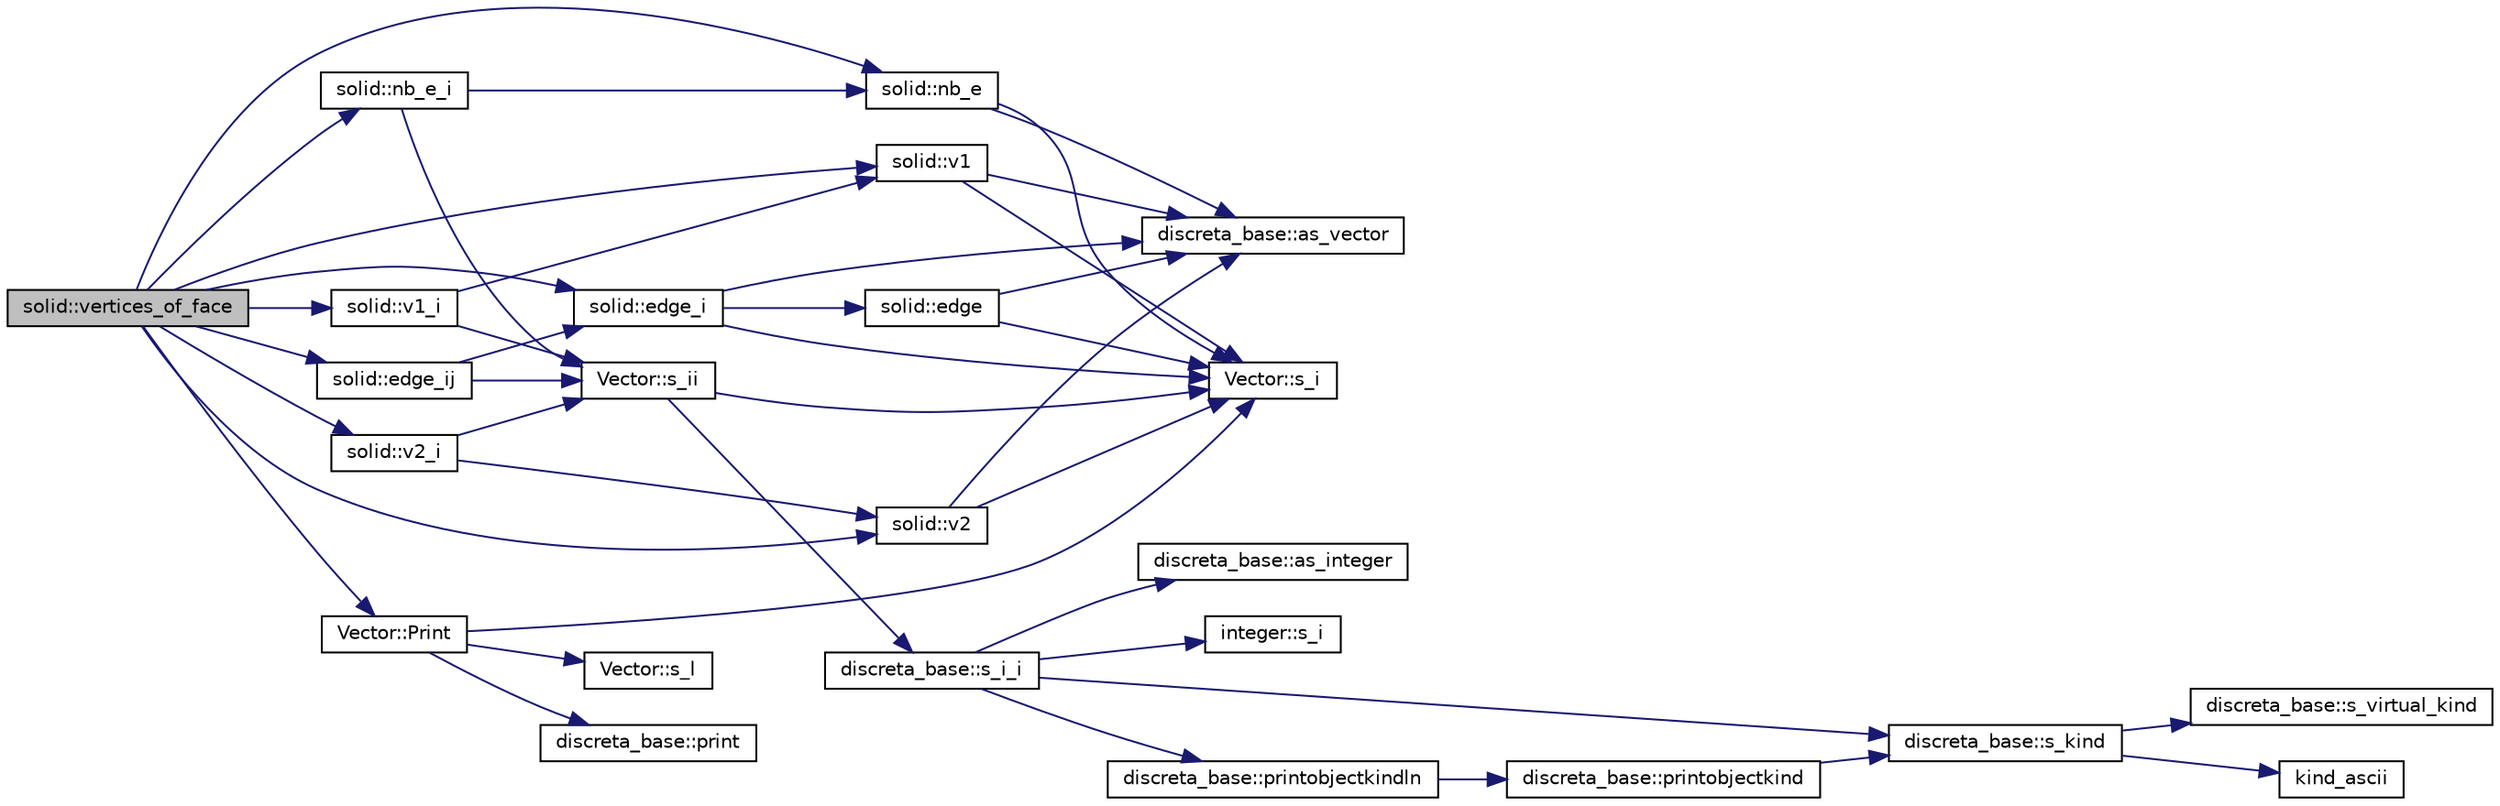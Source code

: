 digraph "solid::vertices_of_face"
{
  edge [fontname="Helvetica",fontsize="10",labelfontname="Helvetica",labelfontsize="10"];
  node [fontname="Helvetica",fontsize="10",shape=record];
  rankdir="LR";
  Node4627 [label="solid::vertices_of_face",height=0.2,width=0.4,color="black", fillcolor="grey75", style="filled", fontcolor="black"];
  Node4627 -> Node4628 [color="midnightblue",fontsize="10",style="solid",fontname="Helvetica"];
  Node4628 [label="solid::nb_e",height=0.2,width=0.4,color="black", fillcolor="white", style="filled",URL="$d8/def/classsolid.html#aeb3bd7332f1a39cdb44db6be83cca3f5"];
  Node4628 -> Node4629 [color="midnightblue",fontsize="10",style="solid",fontname="Helvetica"];
  Node4629 [label="Vector::s_i",height=0.2,width=0.4,color="black", fillcolor="white", style="filled",URL="$d5/db2/class_vector.html#a1c4fe1752523df8119f70dd550244871"];
  Node4628 -> Node4630 [color="midnightblue",fontsize="10",style="solid",fontname="Helvetica"];
  Node4630 [label="discreta_base::as_vector",height=0.2,width=0.4,color="black", fillcolor="white", style="filled",URL="$d7/d71/classdiscreta__base.html#a7bdd6cae39c380b128ee9e17e42cf020"];
  Node4627 -> Node4631 [color="midnightblue",fontsize="10",style="solid",fontname="Helvetica"];
  Node4631 [label="solid::nb_e_i",height=0.2,width=0.4,color="black", fillcolor="white", style="filled",URL="$d8/def/classsolid.html#a941bebd6096f96336f896093d14167b1"];
  Node4631 -> Node4628 [color="midnightblue",fontsize="10",style="solid",fontname="Helvetica"];
  Node4631 -> Node4632 [color="midnightblue",fontsize="10",style="solid",fontname="Helvetica"];
  Node4632 [label="Vector::s_ii",height=0.2,width=0.4,color="black", fillcolor="white", style="filled",URL="$d5/db2/class_vector.html#a75d4942cc7b9794717b4846c10520db8"];
  Node4632 -> Node4629 [color="midnightblue",fontsize="10",style="solid",fontname="Helvetica"];
  Node4632 -> Node4633 [color="midnightblue",fontsize="10",style="solid",fontname="Helvetica"];
  Node4633 [label="discreta_base::s_i_i",height=0.2,width=0.4,color="black", fillcolor="white", style="filled",URL="$d7/d71/classdiscreta__base.html#aadb92c01fbe69b3034b0214b33fbc735"];
  Node4633 -> Node4634 [color="midnightblue",fontsize="10",style="solid",fontname="Helvetica"];
  Node4634 [label="discreta_base::s_kind",height=0.2,width=0.4,color="black", fillcolor="white", style="filled",URL="$d7/d71/classdiscreta__base.html#a8a830025c74adbbc3362418a7c2ba157"];
  Node4634 -> Node4635 [color="midnightblue",fontsize="10",style="solid",fontname="Helvetica"];
  Node4635 [label="discreta_base::s_virtual_kind",height=0.2,width=0.4,color="black", fillcolor="white", style="filled",URL="$d7/d71/classdiscreta__base.html#a52778a6d6943a468be083d0785d418fb"];
  Node4634 -> Node4636 [color="midnightblue",fontsize="10",style="solid",fontname="Helvetica"];
  Node4636 [label="kind_ascii",height=0.2,width=0.4,color="black", fillcolor="white", style="filled",URL="$d9/d60/discreta_8h.html#ad0ce825a9f29bc6cec27e1b64cfe27bf"];
  Node4633 -> Node4637 [color="midnightblue",fontsize="10",style="solid",fontname="Helvetica"];
  Node4637 [label="discreta_base::printobjectkindln",height=0.2,width=0.4,color="black", fillcolor="white", style="filled",URL="$d7/d71/classdiscreta__base.html#a677ccc8f392ebedde05e453f8cf59559"];
  Node4637 -> Node4638 [color="midnightblue",fontsize="10",style="solid",fontname="Helvetica"];
  Node4638 [label="discreta_base::printobjectkind",height=0.2,width=0.4,color="black", fillcolor="white", style="filled",URL="$d7/d71/classdiscreta__base.html#aa75a1314aa706909b029664944904231"];
  Node4638 -> Node4634 [color="midnightblue",fontsize="10",style="solid",fontname="Helvetica"];
  Node4633 -> Node4639 [color="midnightblue",fontsize="10",style="solid",fontname="Helvetica"];
  Node4639 [label="discreta_base::as_integer",height=0.2,width=0.4,color="black", fillcolor="white", style="filled",URL="$d7/d71/classdiscreta__base.html#a00d7691eaf874fd283d942692fe8dd26"];
  Node4633 -> Node4640 [color="midnightblue",fontsize="10",style="solid",fontname="Helvetica"];
  Node4640 [label="integer::s_i",height=0.2,width=0.4,color="black", fillcolor="white", style="filled",URL="$d0/de5/classinteger.html#adf28e9f94d4c844adaa950deeb80b904"];
  Node4627 -> Node4641 [color="midnightblue",fontsize="10",style="solid",fontname="Helvetica"];
  Node4641 [label="solid::v1",height=0.2,width=0.4,color="black", fillcolor="white", style="filled",URL="$d8/def/classsolid.html#a9f4ad6a7821b9be2f0f1e19cdb23933c"];
  Node4641 -> Node4629 [color="midnightblue",fontsize="10",style="solid",fontname="Helvetica"];
  Node4641 -> Node4630 [color="midnightblue",fontsize="10",style="solid",fontname="Helvetica"];
  Node4627 -> Node4642 [color="midnightblue",fontsize="10",style="solid",fontname="Helvetica"];
  Node4642 [label="solid::v2",height=0.2,width=0.4,color="black", fillcolor="white", style="filled",URL="$d8/def/classsolid.html#a49eb435004424f5d9fa17d55489a9a94"];
  Node4642 -> Node4629 [color="midnightblue",fontsize="10",style="solid",fontname="Helvetica"];
  Node4642 -> Node4630 [color="midnightblue",fontsize="10",style="solid",fontname="Helvetica"];
  Node4627 -> Node4643 [color="midnightblue",fontsize="10",style="solid",fontname="Helvetica"];
  Node4643 [label="solid::edge_ij",height=0.2,width=0.4,color="black", fillcolor="white", style="filled",URL="$d8/def/classsolid.html#a7fe7ff45f9406a6959ff27c5a7cbb067"];
  Node4643 -> Node4644 [color="midnightblue",fontsize="10",style="solid",fontname="Helvetica"];
  Node4644 [label="solid::edge_i",height=0.2,width=0.4,color="black", fillcolor="white", style="filled",URL="$d8/def/classsolid.html#af5ed0a914a62d73b448c3546d9bb0e0c"];
  Node4644 -> Node4645 [color="midnightblue",fontsize="10",style="solid",fontname="Helvetica"];
  Node4645 [label="solid::edge",height=0.2,width=0.4,color="black", fillcolor="white", style="filled",URL="$d8/def/classsolid.html#a703b914bee212828ebb65d3d5313460e"];
  Node4645 -> Node4629 [color="midnightblue",fontsize="10",style="solid",fontname="Helvetica"];
  Node4645 -> Node4630 [color="midnightblue",fontsize="10",style="solid",fontname="Helvetica"];
  Node4644 -> Node4629 [color="midnightblue",fontsize="10",style="solid",fontname="Helvetica"];
  Node4644 -> Node4630 [color="midnightblue",fontsize="10",style="solid",fontname="Helvetica"];
  Node4643 -> Node4632 [color="midnightblue",fontsize="10",style="solid",fontname="Helvetica"];
  Node4627 -> Node4646 [color="midnightblue",fontsize="10",style="solid",fontname="Helvetica"];
  Node4646 [label="solid::v1_i",height=0.2,width=0.4,color="black", fillcolor="white", style="filled",URL="$d8/def/classsolid.html#a1e0894ad230270e0a74f49e4cc8bde8f"];
  Node4646 -> Node4641 [color="midnightblue",fontsize="10",style="solid",fontname="Helvetica"];
  Node4646 -> Node4632 [color="midnightblue",fontsize="10",style="solid",fontname="Helvetica"];
  Node4627 -> Node4647 [color="midnightblue",fontsize="10",style="solid",fontname="Helvetica"];
  Node4647 [label="solid::v2_i",height=0.2,width=0.4,color="black", fillcolor="white", style="filled",URL="$d8/def/classsolid.html#a762c91ec8b487c2cacde991fb1c9fed4"];
  Node4647 -> Node4642 [color="midnightblue",fontsize="10",style="solid",fontname="Helvetica"];
  Node4647 -> Node4632 [color="midnightblue",fontsize="10",style="solid",fontname="Helvetica"];
  Node4627 -> Node4644 [color="midnightblue",fontsize="10",style="solid",fontname="Helvetica"];
  Node4627 -> Node4648 [color="midnightblue",fontsize="10",style="solid",fontname="Helvetica"];
  Node4648 [label="Vector::Print",height=0.2,width=0.4,color="black", fillcolor="white", style="filled",URL="$d5/db2/class_vector.html#ad789b6ce88fd8954c0df815f92d8f7eb"];
  Node4648 -> Node4649 [color="midnightblue",fontsize="10",style="solid",fontname="Helvetica"];
  Node4649 [label="Vector::s_l",height=0.2,width=0.4,color="black", fillcolor="white", style="filled",URL="$d5/db2/class_vector.html#ad2dc082288f858d22a528832289e0704"];
  Node4648 -> Node4629 [color="midnightblue",fontsize="10",style="solid",fontname="Helvetica"];
  Node4648 -> Node4650 [color="midnightblue",fontsize="10",style="solid",fontname="Helvetica"];
  Node4650 [label="discreta_base::print",height=0.2,width=0.4,color="black", fillcolor="white", style="filled",URL="$d7/d71/classdiscreta__base.html#a036e48bc058347046fc9b73dd0951478"];
}
